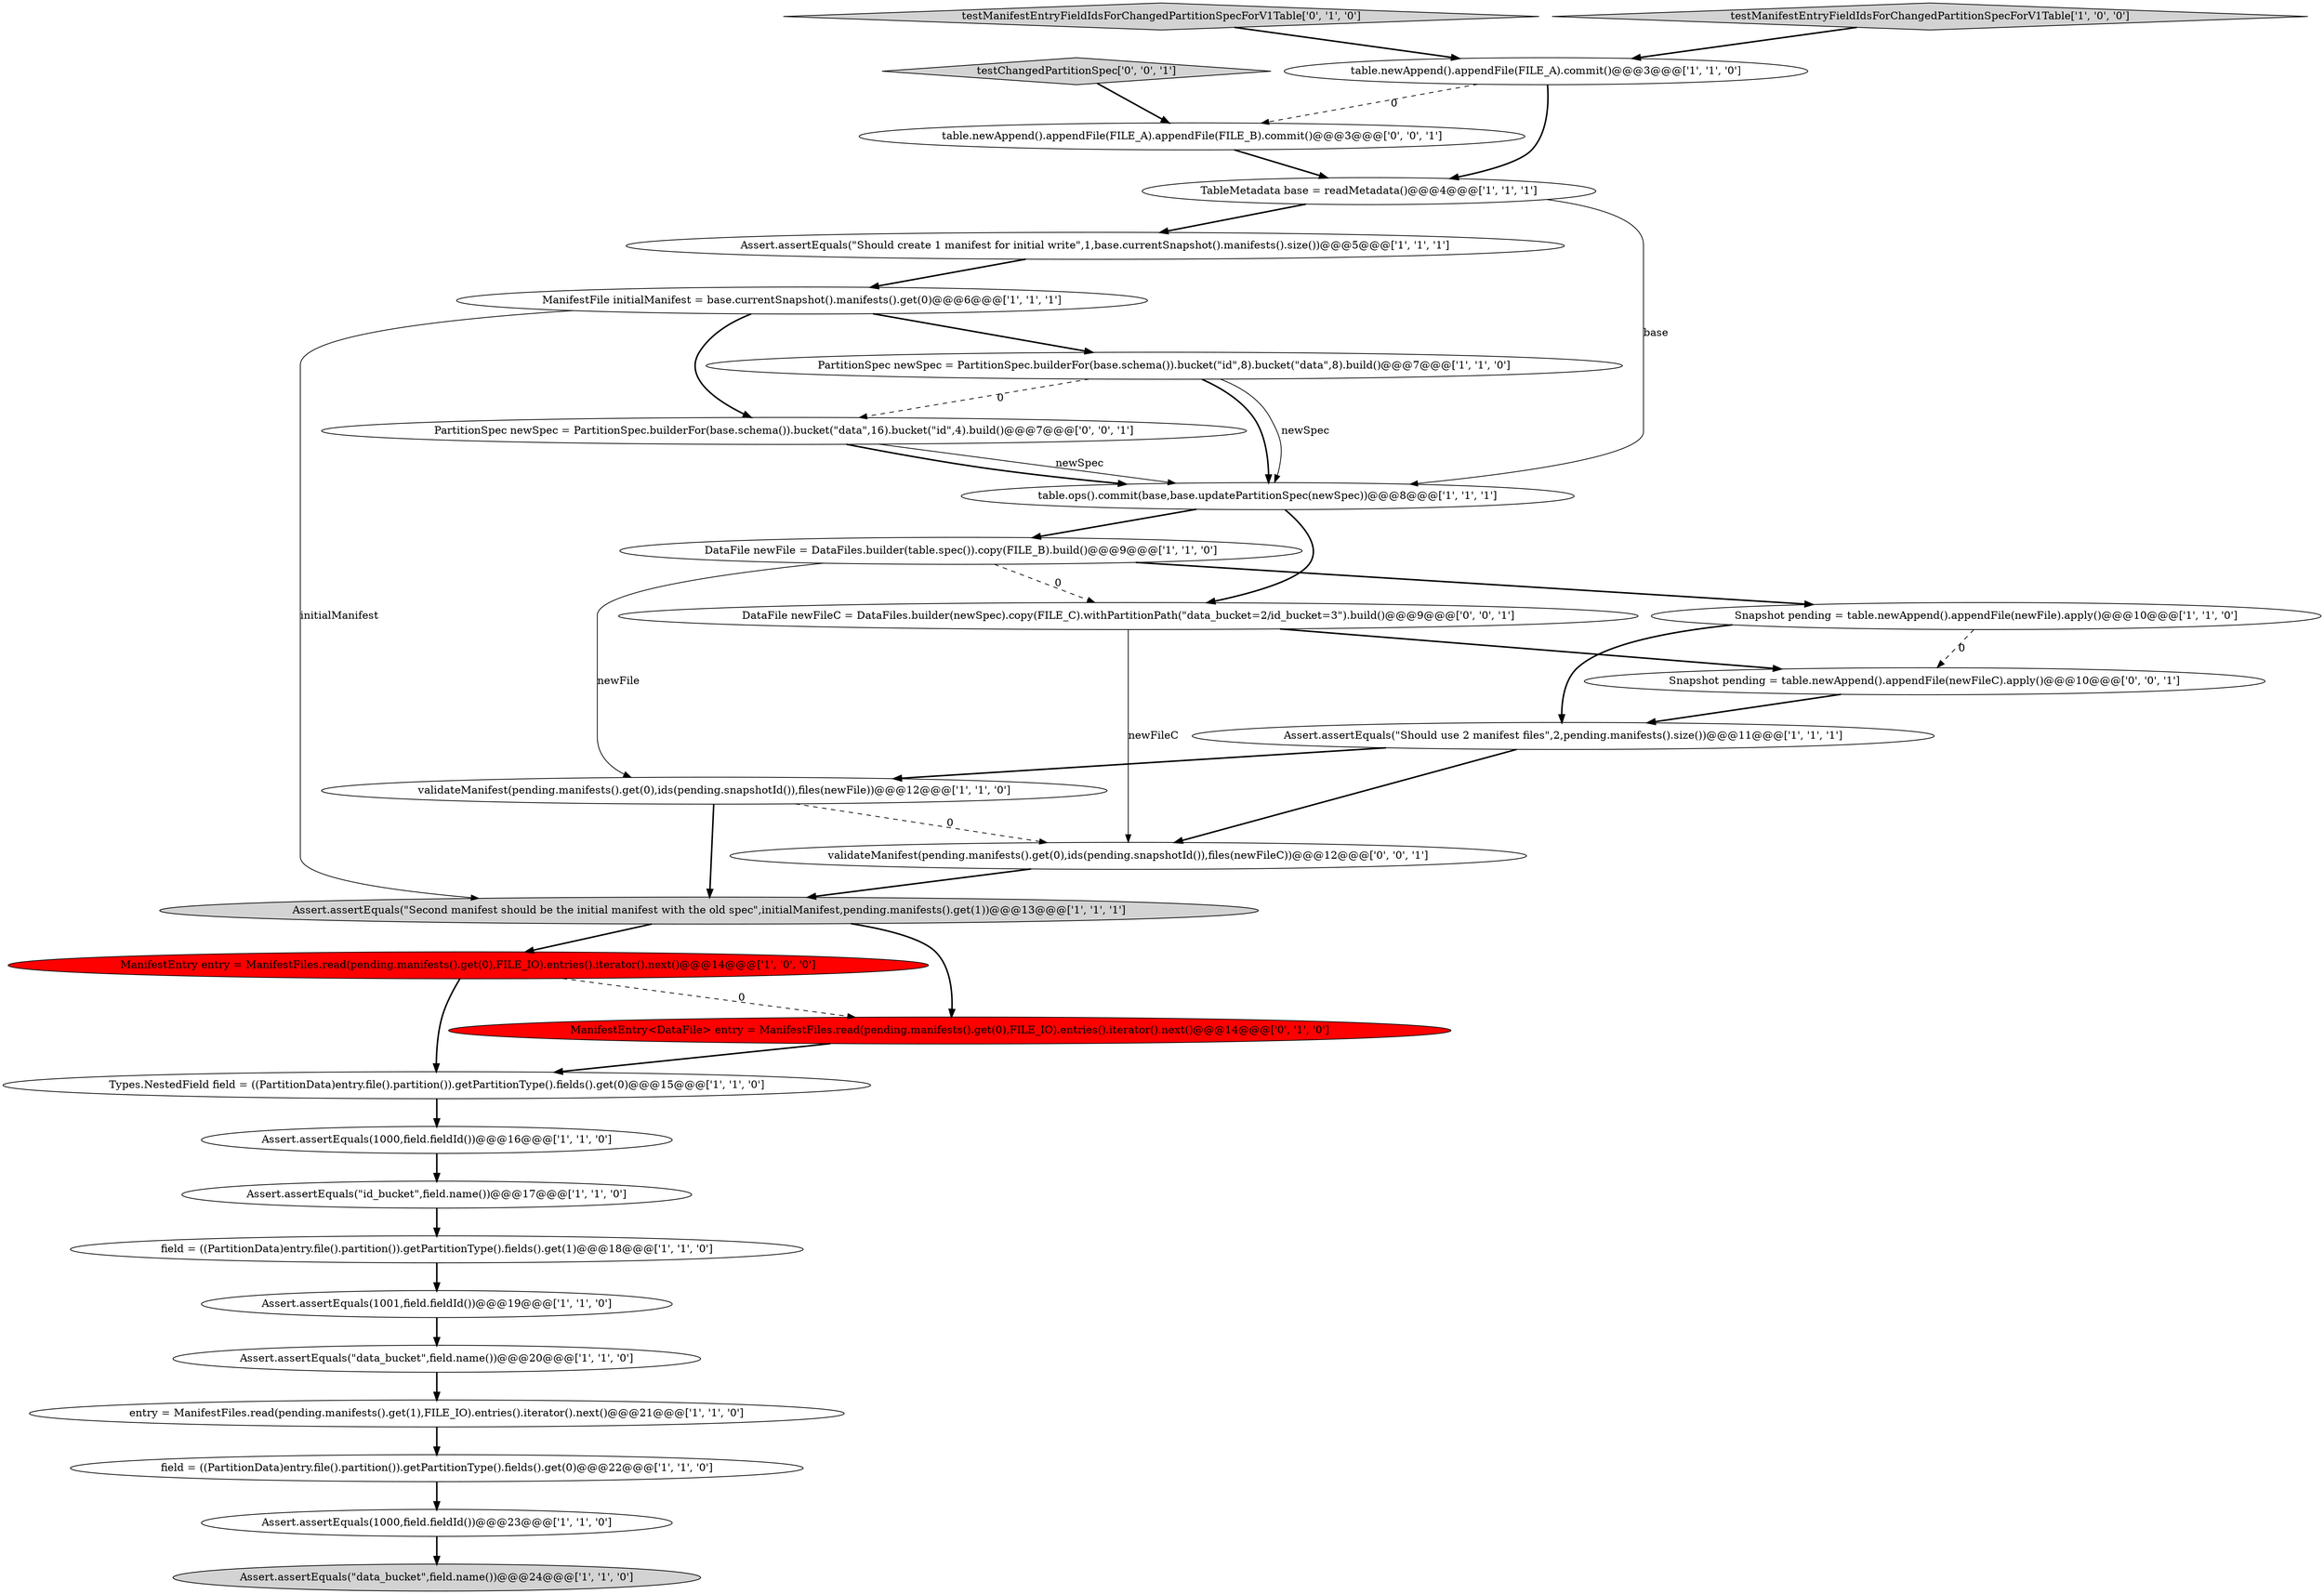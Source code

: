 digraph {
19 [style = filled, label = "Assert.assertEquals(\"data_bucket\",field.name())@@@24@@@['1', '1', '0']", fillcolor = lightgray, shape = ellipse image = "AAA0AAABBB1BBB"];
27 [style = filled, label = "Snapshot pending = table.newAppend().appendFile(newFileC).apply()@@@10@@@['0', '0', '1']", fillcolor = white, shape = ellipse image = "AAA0AAABBB3BBB"];
21 [style = filled, label = "Assert.assertEquals(1000,field.fieldId())@@@23@@@['1', '1', '0']", fillcolor = white, shape = ellipse image = "AAA0AAABBB1BBB"];
6 [style = filled, label = "Assert.assertEquals(\"Should use 2 manifest files\",2,pending.manifests().size())@@@11@@@['1', '1', '1']", fillcolor = white, shape = ellipse image = "AAA0AAABBB1BBB"];
1 [style = filled, label = "Assert.assertEquals(\"Should create 1 manifest for initial write\",1,base.currentSnapshot().manifests().size())@@@5@@@['1', '1', '1']", fillcolor = white, shape = ellipse image = "AAA0AAABBB1BBB"];
24 [style = filled, label = "testManifestEntryFieldIdsForChangedPartitionSpecForV1Table['0', '1', '0']", fillcolor = lightgray, shape = diamond image = "AAA0AAABBB2BBB"];
18 [style = filled, label = "Assert.assertEquals(1001,field.fieldId())@@@19@@@['1', '1', '0']", fillcolor = white, shape = ellipse image = "AAA0AAABBB1BBB"];
9 [style = filled, label = "ManifestEntry entry = ManifestFiles.read(pending.manifests().get(0),FILE_IO).entries().iterator().next()@@@14@@@['1', '0', '0']", fillcolor = red, shape = ellipse image = "AAA1AAABBB1BBB"];
28 [style = filled, label = "validateManifest(pending.manifests().get(0),ids(pending.snapshotId()),files(newFileC))@@@12@@@['0', '0', '1']", fillcolor = white, shape = ellipse image = "AAA0AAABBB3BBB"];
14 [style = filled, label = "TableMetadata base = readMetadata()@@@4@@@['1', '1', '1']", fillcolor = white, shape = ellipse image = "AAA0AAABBB1BBB"];
29 [style = filled, label = "PartitionSpec newSpec = PartitionSpec.builderFor(base.schema()).bucket(\"data\",16).bucket(\"id\",4).build()@@@7@@@['0', '0', '1']", fillcolor = white, shape = ellipse image = "AAA0AAABBB3BBB"];
22 [style = filled, label = "Assert.assertEquals(\"data_bucket\",field.name())@@@20@@@['1', '1', '0']", fillcolor = white, shape = ellipse image = "AAA0AAABBB1BBB"];
5 [style = filled, label = "Snapshot pending = table.newAppend().appendFile(newFile).apply()@@@10@@@['1', '1', '0']", fillcolor = white, shape = ellipse image = "AAA0AAABBB1BBB"];
3 [style = filled, label = "Assert.assertEquals(\"id_bucket\",field.name())@@@17@@@['1', '1', '0']", fillcolor = white, shape = ellipse image = "AAA0AAABBB1BBB"];
17 [style = filled, label = "DataFile newFile = DataFiles.builder(table.spec()).copy(FILE_B).build()@@@9@@@['1', '1', '0']", fillcolor = white, shape = ellipse image = "AAA0AAABBB1BBB"];
11 [style = filled, label = "Assert.assertEquals(1000,field.fieldId())@@@16@@@['1', '1', '0']", fillcolor = white, shape = ellipse image = "AAA0AAABBB1BBB"];
25 [style = filled, label = "DataFile newFileC = DataFiles.builder(newSpec).copy(FILE_C).withPartitionPath(\"data_bucket=2/id_bucket=3\").build()@@@9@@@['0', '0', '1']", fillcolor = white, shape = ellipse image = "AAA0AAABBB3BBB"];
30 [style = filled, label = "table.newAppend().appendFile(FILE_A).appendFile(FILE_B).commit()@@@3@@@['0', '0', '1']", fillcolor = white, shape = ellipse image = "AAA0AAABBB3BBB"];
10 [style = filled, label = "testManifestEntryFieldIdsForChangedPartitionSpecForV1Table['1', '0', '0']", fillcolor = lightgray, shape = diamond image = "AAA0AAABBB1BBB"];
26 [style = filled, label = "testChangedPartitionSpec['0', '0', '1']", fillcolor = lightgray, shape = diamond image = "AAA0AAABBB3BBB"];
7 [style = filled, label = "Types.NestedField field = ((PartitionData)entry.file().partition()).getPartitionType().fields().get(0)@@@15@@@['1', '1', '0']", fillcolor = white, shape = ellipse image = "AAA0AAABBB1BBB"];
4 [style = filled, label = "Assert.assertEquals(\"Second manifest should be the initial manifest with the old spec\",initialManifest,pending.manifests().get(1))@@@13@@@['1', '1', '1']", fillcolor = lightgray, shape = ellipse image = "AAA0AAABBB1BBB"];
2 [style = filled, label = "entry = ManifestFiles.read(pending.manifests().get(1),FILE_IO).entries().iterator().next()@@@21@@@['1', '1', '0']", fillcolor = white, shape = ellipse image = "AAA0AAABBB1BBB"];
0 [style = filled, label = "PartitionSpec newSpec = PartitionSpec.builderFor(base.schema()).bucket(\"id\",8).bucket(\"data\",8).build()@@@7@@@['1', '1', '0']", fillcolor = white, shape = ellipse image = "AAA0AAABBB1BBB"];
8 [style = filled, label = "table.ops().commit(base,base.updatePartitionSpec(newSpec))@@@8@@@['1', '1', '1']", fillcolor = white, shape = ellipse image = "AAA0AAABBB1BBB"];
20 [style = filled, label = "validateManifest(pending.manifests().get(0),ids(pending.snapshotId()),files(newFile))@@@12@@@['1', '1', '0']", fillcolor = white, shape = ellipse image = "AAA0AAABBB1BBB"];
15 [style = filled, label = "table.newAppend().appendFile(FILE_A).commit()@@@3@@@['1', '1', '0']", fillcolor = white, shape = ellipse image = "AAA0AAABBB1BBB"];
12 [style = filled, label = "field = ((PartitionData)entry.file().partition()).getPartitionType().fields().get(0)@@@22@@@['1', '1', '0']", fillcolor = white, shape = ellipse image = "AAA0AAABBB1BBB"];
13 [style = filled, label = "field = ((PartitionData)entry.file().partition()).getPartitionType().fields().get(1)@@@18@@@['1', '1', '0']", fillcolor = white, shape = ellipse image = "AAA0AAABBB1BBB"];
23 [style = filled, label = "ManifestEntry<DataFile> entry = ManifestFiles.read(pending.manifests().get(0),FILE_IO).entries().iterator().next()@@@14@@@['0', '1', '0']", fillcolor = red, shape = ellipse image = "AAA1AAABBB2BBB"];
16 [style = filled, label = "ManifestFile initialManifest = base.currentSnapshot().manifests().get(0)@@@6@@@['1', '1', '1']", fillcolor = white, shape = ellipse image = "AAA0AAABBB1BBB"];
4->9 [style = bold, label=""];
29->8 [style = bold, label=""];
17->5 [style = bold, label=""];
16->0 [style = bold, label=""];
7->11 [style = bold, label=""];
22->2 [style = bold, label=""];
10->15 [style = bold, label=""];
15->14 [style = bold, label=""];
21->19 [style = bold, label=""];
12->21 [style = bold, label=""];
16->29 [style = bold, label=""];
20->28 [style = dashed, label="0"];
15->30 [style = dashed, label="0"];
29->8 [style = solid, label="newSpec"];
9->7 [style = bold, label=""];
14->8 [style = solid, label="base"];
27->6 [style = bold, label=""];
9->23 [style = dashed, label="0"];
17->25 [style = dashed, label="0"];
2->12 [style = bold, label=""];
14->1 [style = bold, label=""];
20->4 [style = bold, label=""];
26->30 [style = bold, label=""];
8->17 [style = bold, label=""];
6->20 [style = bold, label=""];
25->27 [style = bold, label=""];
5->27 [style = dashed, label="0"];
18->22 [style = bold, label=""];
5->6 [style = bold, label=""];
11->3 [style = bold, label=""];
1->16 [style = bold, label=""];
0->29 [style = dashed, label="0"];
0->8 [style = bold, label=""];
16->4 [style = solid, label="initialManifest"];
3->13 [style = bold, label=""];
30->14 [style = bold, label=""];
23->7 [style = bold, label=""];
25->28 [style = solid, label="newFileC"];
0->8 [style = solid, label="newSpec"];
8->25 [style = bold, label=""];
4->23 [style = bold, label=""];
17->20 [style = solid, label="newFile"];
13->18 [style = bold, label=""];
28->4 [style = bold, label=""];
6->28 [style = bold, label=""];
24->15 [style = bold, label=""];
}
